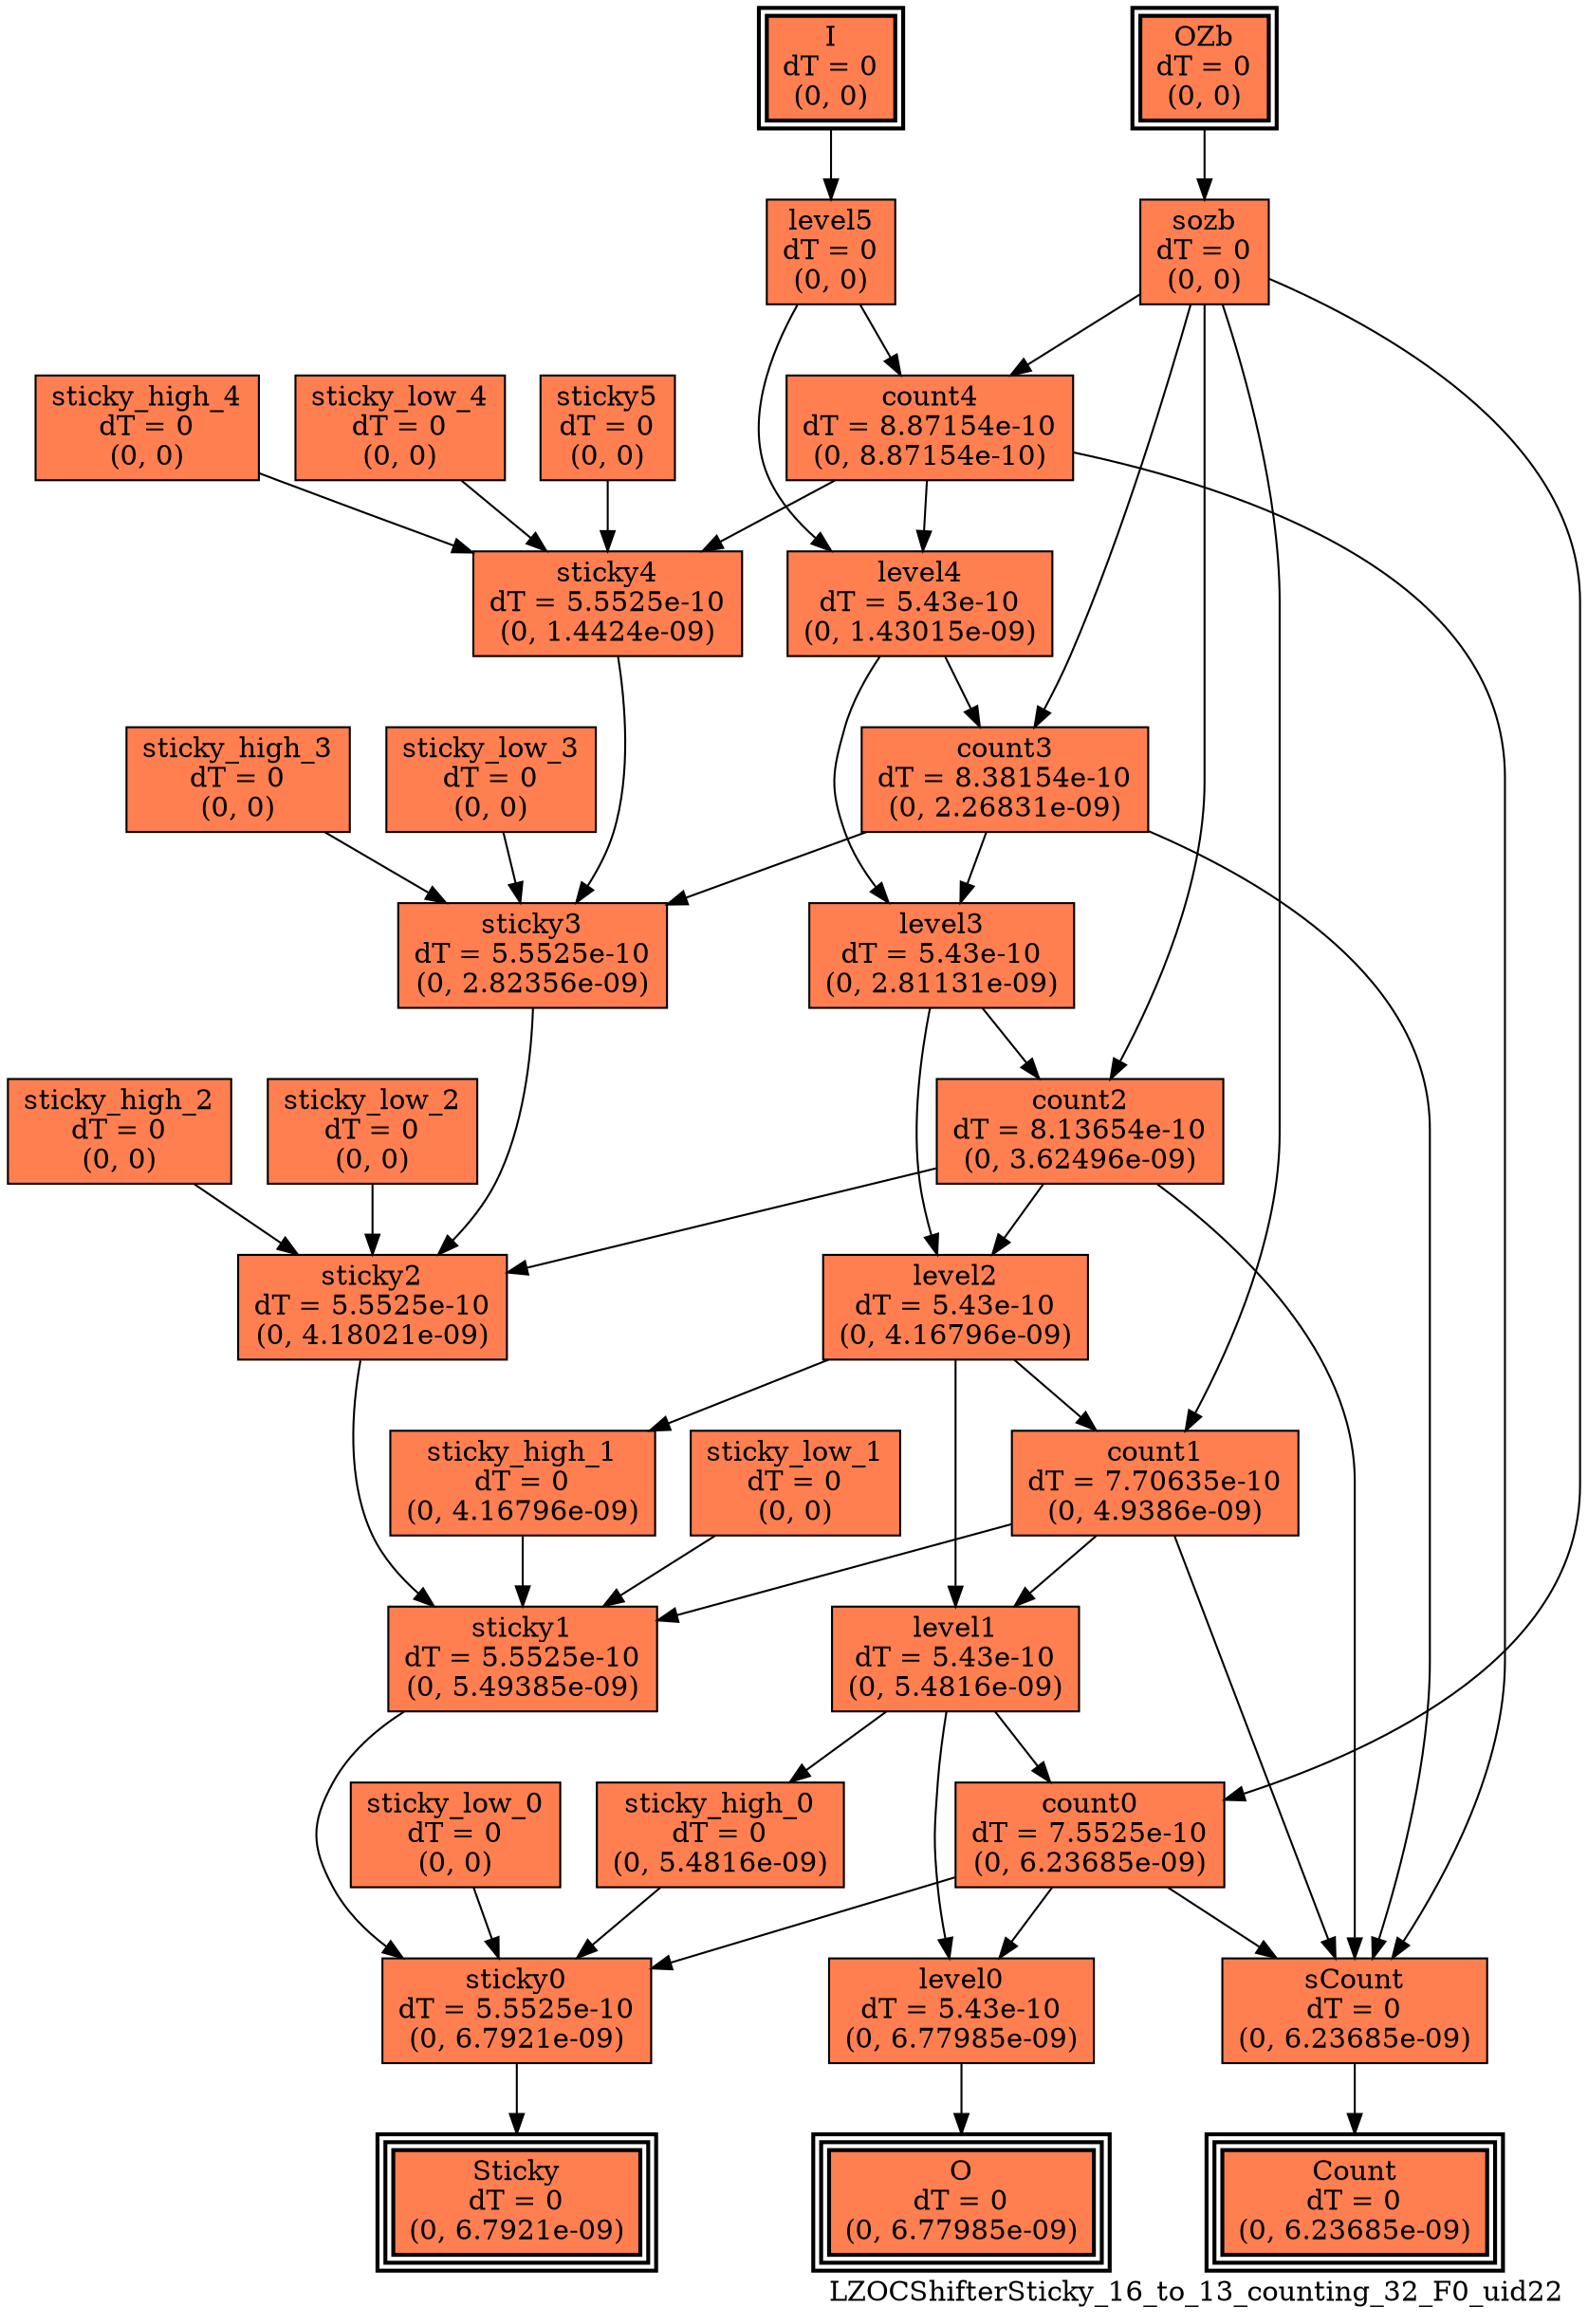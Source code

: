 digraph LZOCShifterSticky_16_to_13_counting_32_F0_uid22
{
	//graph drawing options
	label=LZOCShifterSticky_16_to_13_counting_32_F0_uid22;
	labelloc=bottom;
	labeljust=right;
	ratio=auto;
	nodesep=0.25;
	ranksep=0.5;

	//input/output signals of operator LZOCShifterSticky_16_to_13_counting_32_F0_uid22
	I__LZOCShifterSticky_16_to_13_counting_32_F0_uid22 [ label="I\ndT = 0\n(0, 0)", shape=box, color=black, style="bold, filled", fillcolor=coral, peripheries=2 ];
	OZb__LZOCShifterSticky_16_to_13_counting_32_F0_uid22 [ label="OZb\ndT = 0\n(0, 0)", shape=box, color=black, style="bold, filled", fillcolor=coral, peripheries=2 ];
	Count__LZOCShifterSticky_16_to_13_counting_32_F0_uid22 [ label="Count\ndT = 0\n(0, 6.23685e-09)", shape=box, color=black, style="bold, filled", fillcolor=coral, peripheries=3 ];
	O__LZOCShifterSticky_16_to_13_counting_32_F0_uid22 [ label="O\ndT = 0\n(0, 6.77985e-09)", shape=box, color=black, style="bold, filled", fillcolor=coral, peripheries=3 ];
	Sticky__LZOCShifterSticky_16_to_13_counting_32_F0_uid22 [ label="Sticky\ndT = 0\n(0, 6.7921e-09)", shape=box, color=black, style="bold, filled", fillcolor=coral, peripheries=3 ];
	{rank=same I__LZOCShifterSticky_16_to_13_counting_32_F0_uid22, OZb__LZOCShifterSticky_16_to_13_counting_32_F0_uid22};
	{rank=same Count__LZOCShifterSticky_16_to_13_counting_32_F0_uid22, O__LZOCShifterSticky_16_to_13_counting_32_F0_uid22, Sticky__LZOCShifterSticky_16_to_13_counting_32_F0_uid22};
	//internal signals of operator LZOCShifterSticky_16_to_13_counting_32_F0_uid22
	level5__LZOCShifterSticky_16_to_13_counting_32_F0_uid22 [ label="level5\ndT = 0\n(0, 0)", shape=box, color=black, style=filled, fillcolor=coral, peripheries=1 ];
	sozb__LZOCShifterSticky_16_to_13_counting_32_F0_uid22 [ label="sozb\ndT = 0\n(0, 0)", shape=box, color=black, style=filled, fillcolor=coral, peripheries=1 ];
	sticky5__LZOCShifterSticky_16_to_13_counting_32_F0_uid22 [ label="sticky5\ndT = 0\n(0, 0)", shape=box, color=black, style=filled, fillcolor=coral, peripheries=1 ];
	count4__LZOCShifterSticky_16_to_13_counting_32_F0_uid22 [ label="count4\ndT = 8.87154e-10\n(0, 8.87154e-10)", shape=box, color=black, style=filled, fillcolor=coral, peripheries=1 ];
	level4__LZOCShifterSticky_16_to_13_counting_32_F0_uid22 [ label="level4\ndT = 5.43e-10\n(0, 1.43015e-09)", shape=box, color=black, style=filled, fillcolor=coral, peripheries=1 ];
	sticky_high_4__LZOCShifterSticky_16_to_13_counting_32_F0_uid22 [ label="sticky_high_4\ndT = 0\n(0, 0)", shape=box, color=black, style=filled, fillcolor=coral, peripheries=1 ];
	sticky_low_4__LZOCShifterSticky_16_to_13_counting_32_F0_uid22 [ label="sticky_low_4\ndT = 0\n(0, 0)", shape=box, color=black, style=filled, fillcolor=coral, peripheries=1 ];
	sticky4__LZOCShifterSticky_16_to_13_counting_32_F0_uid22 [ label="sticky4\ndT = 5.5525e-10\n(0, 1.4424e-09)", shape=box, color=black, style=filled, fillcolor=coral, peripheries=1 ];
	count3__LZOCShifterSticky_16_to_13_counting_32_F0_uid22 [ label="count3\ndT = 8.38154e-10\n(0, 2.26831e-09)", shape=box, color=black, style=filled, fillcolor=coral, peripheries=1 ];
	level3__LZOCShifterSticky_16_to_13_counting_32_F0_uid22 [ label="level3\ndT = 5.43e-10\n(0, 2.81131e-09)", shape=box, color=black, style=filled, fillcolor=coral, peripheries=1 ];
	sticky_high_3__LZOCShifterSticky_16_to_13_counting_32_F0_uid22 [ label="sticky_high_3\ndT = 0\n(0, 0)", shape=box, color=black, style=filled, fillcolor=coral, peripheries=1 ];
	sticky_low_3__LZOCShifterSticky_16_to_13_counting_32_F0_uid22 [ label="sticky_low_3\ndT = 0\n(0, 0)", shape=box, color=black, style=filled, fillcolor=coral, peripheries=1 ];
	sticky3__LZOCShifterSticky_16_to_13_counting_32_F0_uid22 [ label="sticky3\ndT = 5.5525e-10\n(0, 2.82356e-09)", shape=box, color=black, style=filled, fillcolor=coral, peripheries=1 ];
	count2__LZOCShifterSticky_16_to_13_counting_32_F0_uid22 [ label="count2\ndT = 8.13654e-10\n(0, 3.62496e-09)", shape=box, color=black, style=filled, fillcolor=coral, peripheries=1 ];
	level2__LZOCShifterSticky_16_to_13_counting_32_F0_uid22 [ label="level2\ndT = 5.43e-10\n(0, 4.16796e-09)", shape=box, color=black, style=filled, fillcolor=coral, peripheries=1 ];
	sticky_high_2__LZOCShifterSticky_16_to_13_counting_32_F0_uid22 [ label="sticky_high_2\ndT = 0\n(0, 0)", shape=box, color=black, style=filled, fillcolor=coral, peripheries=1 ];
	sticky_low_2__LZOCShifterSticky_16_to_13_counting_32_F0_uid22 [ label="sticky_low_2\ndT = 0\n(0, 0)", shape=box, color=black, style=filled, fillcolor=coral, peripheries=1 ];
	sticky2__LZOCShifterSticky_16_to_13_counting_32_F0_uid22 [ label="sticky2\ndT = 5.5525e-10\n(0, 4.18021e-09)", shape=box, color=black, style=filled, fillcolor=coral, peripheries=1 ];
	count1__LZOCShifterSticky_16_to_13_counting_32_F0_uid22 [ label="count1\ndT = 7.70635e-10\n(0, 4.9386e-09)", shape=box, color=black, style=filled, fillcolor=coral, peripheries=1 ];
	level1__LZOCShifterSticky_16_to_13_counting_32_F0_uid22 [ label="level1\ndT = 5.43e-10\n(0, 5.4816e-09)", shape=box, color=black, style=filled, fillcolor=coral, peripheries=1 ];
	sticky_high_1__LZOCShifterSticky_16_to_13_counting_32_F0_uid22 [ label="sticky_high_1\ndT = 0\n(0, 4.16796e-09)", shape=box, color=black, style=filled, fillcolor=coral, peripheries=1 ];
	sticky_low_1__LZOCShifterSticky_16_to_13_counting_32_F0_uid22 [ label="sticky_low_1\ndT = 0\n(0, 0)", shape=box, color=black, style=filled, fillcolor=coral, peripheries=1 ];
	sticky1__LZOCShifterSticky_16_to_13_counting_32_F0_uid22 [ label="sticky1\ndT = 5.5525e-10\n(0, 5.49385e-09)", shape=box, color=black, style=filled, fillcolor=coral, peripheries=1 ];
	count0__LZOCShifterSticky_16_to_13_counting_32_F0_uid22 [ label="count0\ndT = 7.5525e-10\n(0, 6.23685e-09)", shape=box, color=black, style=filled, fillcolor=coral, peripheries=1 ];
	level0__LZOCShifterSticky_16_to_13_counting_32_F0_uid22 [ label="level0\ndT = 5.43e-10\n(0, 6.77985e-09)", shape=box, color=black, style=filled, fillcolor=coral, peripheries=1 ];
	sticky_high_0__LZOCShifterSticky_16_to_13_counting_32_F0_uid22 [ label="sticky_high_0\ndT = 0\n(0, 5.4816e-09)", shape=box, color=black, style=filled, fillcolor=coral, peripheries=1 ];
	sticky_low_0__LZOCShifterSticky_16_to_13_counting_32_F0_uid22 [ label="sticky_low_0\ndT = 0\n(0, 0)", shape=box, color=black, style=filled, fillcolor=coral, peripheries=1 ];
	sticky0__LZOCShifterSticky_16_to_13_counting_32_F0_uid22 [ label="sticky0\ndT = 5.5525e-10\n(0, 6.7921e-09)", shape=box, color=black, style=filled, fillcolor=coral, peripheries=1 ];
	sCount__LZOCShifterSticky_16_to_13_counting_32_F0_uid22 [ label="sCount\ndT = 0\n(0, 6.23685e-09)", shape=box, color=black, style=filled, fillcolor=coral, peripheries=1 ];

	//subcomponents of operator LZOCShifterSticky_16_to_13_counting_32_F0_uid22

	//input and internal signal connections of operator LZOCShifterSticky_16_to_13_counting_32_F0_uid22
	I__LZOCShifterSticky_16_to_13_counting_32_F0_uid22 -> level5__LZOCShifterSticky_16_to_13_counting_32_F0_uid22 [ arrowhead=normal, arrowsize=1.0, arrowtail=normal, color=black, dir=forward  ];
	OZb__LZOCShifterSticky_16_to_13_counting_32_F0_uid22 -> sozb__LZOCShifterSticky_16_to_13_counting_32_F0_uid22 [ arrowhead=normal, arrowsize=1.0, arrowtail=normal, color=black, dir=forward  ];
	level5__LZOCShifterSticky_16_to_13_counting_32_F0_uid22 -> count4__LZOCShifterSticky_16_to_13_counting_32_F0_uid22 [ arrowhead=normal, arrowsize=1.0, arrowtail=normal, color=black, dir=forward  ];
	level5__LZOCShifterSticky_16_to_13_counting_32_F0_uid22 -> level4__LZOCShifterSticky_16_to_13_counting_32_F0_uid22 [ arrowhead=normal, arrowsize=1.0, arrowtail=normal, color=black, dir=forward  ];
	sozb__LZOCShifterSticky_16_to_13_counting_32_F0_uid22 -> count4__LZOCShifterSticky_16_to_13_counting_32_F0_uid22 [ arrowhead=normal, arrowsize=1.0, arrowtail=normal, color=black, dir=forward  ];
	sozb__LZOCShifterSticky_16_to_13_counting_32_F0_uid22 -> count3__LZOCShifterSticky_16_to_13_counting_32_F0_uid22 [ arrowhead=normal, arrowsize=1.0, arrowtail=normal, color=black, dir=forward  ];
	sozb__LZOCShifterSticky_16_to_13_counting_32_F0_uid22 -> count2__LZOCShifterSticky_16_to_13_counting_32_F0_uid22 [ arrowhead=normal, arrowsize=1.0, arrowtail=normal, color=black, dir=forward  ];
	sozb__LZOCShifterSticky_16_to_13_counting_32_F0_uid22 -> count1__LZOCShifterSticky_16_to_13_counting_32_F0_uid22 [ arrowhead=normal, arrowsize=1.0, arrowtail=normal, color=black, dir=forward  ];
	sozb__LZOCShifterSticky_16_to_13_counting_32_F0_uid22 -> count0__LZOCShifterSticky_16_to_13_counting_32_F0_uid22 [ arrowhead=normal, arrowsize=1.0, arrowtail=normal, color=black, dir=forward  ];
	sticky5__LZOCShifterSticky_16_to_13_counting_32_F0_uid22 -> sticky4__LZOCShifterSticky_16_to_13_counting_32_F0_uid22 [ arrowhead=normal, arrowsize=1.0, arrowtail=normal, color=black, dir=forward  ];
	count4__LZOCShifterSticky_16_to_13_counting_32_F0_uid22 -> level4__LZOCShifterSticky_16_to_13_counting_32_F0_uid22 [ arrowhead=normal, arrowsize=1.0, arrowtail=normal, color=black, dir=forward  ];
	count4__LZOCShifterSticky_16_to_13_counting_32_F0_uid22 -> sticky4__LZOCShifterSticky_16_to_13_counting_32_F0_uid22 [ arrowhead=normal, arrowsize=1.0, arrowtail=normal, color=black, dir=forward  ];
	count4__LZOCShifterSticky_16_to_13_counting_32_F0_uid22 -> sCount__LZOCShifterSticky_16_to_13_counting_32_F0_uid22 [ arrowhead=normal, arrowsize=1.0, arrowtail=normal, color=black, dir=forward  ];
	level4__LZOCShifterSticky_16_to_13_counting_32_F0_uid22 -> count3__LZOCShifterSticky_16_to_13_counting_32_F0_uid22 [ arrowhead=normal, arrowsize=1.0, arrowtail=normal, color=black, dir=forward  ];
	level4__LZOCShifterSticky_16_to_13_counting_32_F0_uid22 -> level3__LZOCShifterSticky_16_to_13_counting_32_F0_uid22 [ arrowhead=normal, arrowsize=1.0, arrowtail=normal, color=black, dir=forward  ];
	sticky_high_4__LZOCShifterSticky_16_to_13_counting_32_F0_uid22 -> sticky4__LZOCShifterSticky_16_to_13_counting_32_F0_uid22 [ arrowhead=normal, arrowsize=1.0, arrowtail=normal, color=black, dir=forward  ];
	sticky_low_4__LZOCShifterSticky_16_to_13_counting_32_F0_uid22 -> sticky4__LZOCShifterSticky_16_to_13_counting_32_F0_uid22 [ arrowhead=normal, arrowsize=1.0, arrowtail=normal, color=black, dir=forward  ];
	sticky4__LZOCShifterSticky_16_to_13_counting_32_F0_uid22 -> sticky3__LZOCShifterSticky_16_to_13_counting_32_F0_uid22 [ arrowhead=normal, arrowsize=1.0, arrowtail=normal, color=black, dir=forward  ];
	count3__LZOCShifterSticky_16_to_13_counting_32_F0_uid22 -> level3__LZOCShifterSticky_16_to_13_counting_32_F0_uid22 [ arrowhead=normal, arrowsize=1.0, arrowtail=normal, color=black, dir=forward  ];
	count3__LZOCShifterSticky_16_to_13_counting_32_F0_uid22 -> sticky3__LZOCShifterSticky_16_to_13_counting_32_F0_uid22 [ arrowhead=normal, arrowsize=1.0, arrowtail=normal, color=black, dir=forward  ];
	count3__LZOCShifterSticky_16_to_13_counting_32_F0_uid22 -> sCount__LZOCShifterSticky_16_to_13_counting_32_F0_uid22 [ arrowhead=normal, arrowsize=1.0, arrowtail=normal, color=black, dir=forward  ];
	level3__LZOCShifterSticky_16_to_13_counting_32_F0_uid22 -> count2__LZOCShifterSticky_16_to_13_counting_32_F0_uid22 [ arrowhead=normal, arrowsize=1.0, arrowtail=normal, color=black, dir=forward  ];
	level3__LZOCShifterSticky_16_to_13_counting_32_F0_uid22 -> level2__LZOCShifterSticky_16_to_13_counting_32_F0_uid22 [ arrowhead=normal, arrowsize=1.0, arrowtail=normal, color=black, dir=forward  ];
	sticky_high_3__LZOCShifterSticky_16_to_13_counting_32_F0_uid22 -> sticky3__LZOCShifterSticky_16_to_13_counting_32_F0_uid22 [ arrowhead=normal, arrowsize=1.0, arrowtail=normal, color=black, dir=forward  ];
	sticky_low_3__LZOCShifterSticky_16_to_13_counting_32_F0_uid22 -> sticky3__LZOCShifterSticky_16_to_13_counting_32_F0_uid22 [ arrowhead=normal, arrowsize=1.0, arrowtail=normal, color=black, dir=forward  ];
	sticky3__LZOCShifterSticky_16_to_13_counting_32_F0_uid22 -> sticky2__LZOCShifterSticky_16_to_13_counting_32_F0_uid22 [ arrowhead=normal, arrowsize=1.0, arrowtail=normal, color=black, dir=forward  ];
	count2__LZOCShifterSticky_16_to_13_counting_32_F0_uid22 -> level2__LZOCShifterSticky_16_to_13_counting_32_F0_uid22 [ arrowhead=normal, arrowsize=1.0, arrowtail=normal, color=black, dir=forward  ];
	count2__LZOCShifterSticky_16_to_13_counting_32_F0_uid22 -> sticky2__LZOCShifterSticky_16_to_13_counting_32_F0_uid22 [ arrowhead=normal, arrowsize=1.0, arrowtail=normal, color=black, dir=forward  ];
	count2__LZOCShifterSticky_16_to_13_counting_32_F0_uid22 -> sCount__LZOCShifterSticky_16_to_13_counting_32_F0_uid22 [ arrowhead=normal, arrowsize=1.0, arrowtail=normal, color=black, dir=forward  ];
	level2__LZOCShifterSticky_16_to_13_counting_32_F0_uid22 -> count1__LZOCShifterSticky_16_to_13_counting_32_F0_uid22 [ arrowhead=normal, arrowsize=1.0, arrowtail=normal, color=black, dir=forward  ];
	level2__LZOCShifterSticky_16_to_13_counting_32_F0_uid22 -> level1__LZOCShifterSticky_16_to_13_counting_32_F0_uid22 [ arrowhead=normal, arrowsize=1.0, arrowtail=normal, color=black, dir=forward  ];
	level2__LZOCShifterSticky_16_to_13_counting_32_F0_uid22 -> sticky_high_1__LZOCShifterSticky_16_to_13_counting_32_F0_uid22 [ arrowhead=normal, arrowsize=1.0, arrowtail=normal, color=black, dir=forward  ];
	sticky_high_2__LZOCShifterSticky_16_to_13_counting_32_F0_uid22 -> sticky2__LZOCShifterSticky_16_to_13_counting_32_F0_uid22 [ arrowhead=normal, arrowsize=1.0, arrowtail=normal, color=black, dir=forward  ];
	sticky_low_2__LZOCShifterSticky_16_to_13_counting_32_F0_uid22 -> sticky2__LZOCShifterSticky_16_to_13_counting_32_F0_uid22 [ arrowhead=normal, arrowsize=1.0, arrowtail=normal, color=black, dir=forward  ];
	sticky2__LZOCShifterSticky_16_to_13_counting_32_F0_uid22 -> sticky1__LZOCShifterSticky_16_to_13_counting_32_F0_uid22 [ arrowhead=normal, arrowsize=1.0, arrowtail=normal, color=black, dir=forward  ];
	count1__LZOCShifterSticky_16_to_13_counting_32_F0_uid22 -> level1__LZOCShifterSticky_16_to_13_counting_32_F0_uid22 [ arrowhead=normal, arrowsize=1.0, arrowtail=normal, color=black, dir=forward  ];
	count1__LZOCShifterSticky_16_to_13_counting_32_F0_uid22 -> sticky1__LZOCShifterSticky_16_to_13_counting_32_F0_uid22 [ arrowhead=normal, arrowsize=1.0, arrowtail=normal, color=black, dir=forward  ];
	count1__LZOCShifterSticky_16_to_13_counting_32_F0_uid22 -> sCount__LZOCShifterSticky_16_to_13_counting_32_F0_uid22 [ arrowhead=normal, arrowsize=1.0, arrowtail=normal, color=black, dir=forward  ];
	level1__LZOCShifterSticky_16_to_13_counting_32_F0_uid22 -> count0__LZOCShifterSticky_16_to_13_counting_32_F0_uid22 [ arrowhead=normal, arrowsize=1.0, arrowtail=normal, color=black, dir=forward  ];
	level1__LZOCShifterSticky_16_to_13_counting_32_F0_uid22 -> level0__LZOCShifterSticky_16_to_13_counting_32_F0_uid22 [ arrowhead=normal, arrowsize=1.0, arrowtail=normal, color=black, dir=forward  ];
	level1__LZOCShifterSticky_16_to_13_counting_32_F0_uid22 -> sticky_high_0__LZOCShifterSticky_16_to_13_counting_32_F0_uid22 [ arrowhead=normal, arrowsize=1.0, arrowtail=normal, color=black, dir=forward  ];
	sticky_high_1__LZOCShifterSticky_16_to_13_counting_32_F0_uid22 -> sticky1__LZOCShifterSticky_16_to_13_counting_32_F0_uid22 [ arrowhead=normal, arrowsize=1.0, arrowtail=normal, color=black, dir=forward  ];
	sticky_low_1__LZOCShifterSticky_16_to_13_counting_32_F0_uid22 -> sticky1__LZOCShifterSticky_16_to_13_counting_32_F0_uid22 [ arrowhead=normal, arrowsize=1.0, arrowtail=normal, color=black, dir=forward  ];
	sticky1__LZOCShifterSticky_16_to_13_counting_32_F0_uid22 -> sticky0__LZOCShifterSticky_16_to_13_counting_32_F0_uid22 [ arrowhead=normal, arrowsize=1.0, arrowtail=normal, color=black, dir=forward  ];
	count0__LZOCShifterSticky_16_to_13_counting_32_F0_uid22 -> level0__LZOCShifterSticky_16_to_13_counting_32_F0_uid22 [ arrowhead=normal, arrowsize=1.0, arrowtail=normal, color=black, dir=forward  ];
	count0__LZOCShifterSticky_16_to_13_counting_32_F0_uid22 -> sticky0__LZOCShifterSticky_16_to_13_counting_32_F0_uid22 [ arrowhead=normal, arrowsize=1.0, arrowtail=normal, color=black, dir=forward  ];
	count0__LZOCShifterSticky_16_to_13_counting_32_F0_uid22 -> sCount__LZOCShifterSticky_16_to_13_counting_32_F0_uid22 [ arrowhead=normal, arrowsize=1.0, arrowtail=normal, color=black, dir=forward  ];
	level0__LZOCShifterSticky_16_to_13_counting_32_F0_uid22 -> O__LZOCShifterSticky_16_to_13_counting_32_F0_uid22 [ arrowhead=normal, arrowsize=1.0, arrowtail=normal, color=black, dir=forward  ];
	sticky_high_0__LZOCShifterSticky_16_to_13_counting_32_F0_uid22 -> sticky0__LZOCShifterSticky_16_to_13_counting_32_F0_uid22 [ arrowhead=normal, arrowsize=1.0, arrowtail=normal, color=black, dir=forward  ];
	sticky_low_0__LZOCShifterSticky_16_to_13_counting_32_F0_uid22 -> sticky0__LZOCShifterSticky_16_to_13_counting_32_F0_uid22 [ arrowhead=normal, arrowsize=1.0, arrowtail=normal, color=black, dir=forward  ];
	sticky0__LZOCShifterSticky_16_to_13_counting_32_F0_uid22 -> Sticky__LZOCShifterSticky_16_to_13_counting_32_F0_uid22 [ arrowhead=normal, arrowsize=1.0, arrowtail=normal, color=black, dir=forward  ];
	sCount__LZOCShifterSticky_16_to_13_counting_32_F0_uid22 -> Count__LZOCShifterSticky_16_to_13_counting_32_F0_uid22 [ arrowhead=normal, arrowsize=1.0, arrowtail=normal, color=black, dir=forward  ];
}

